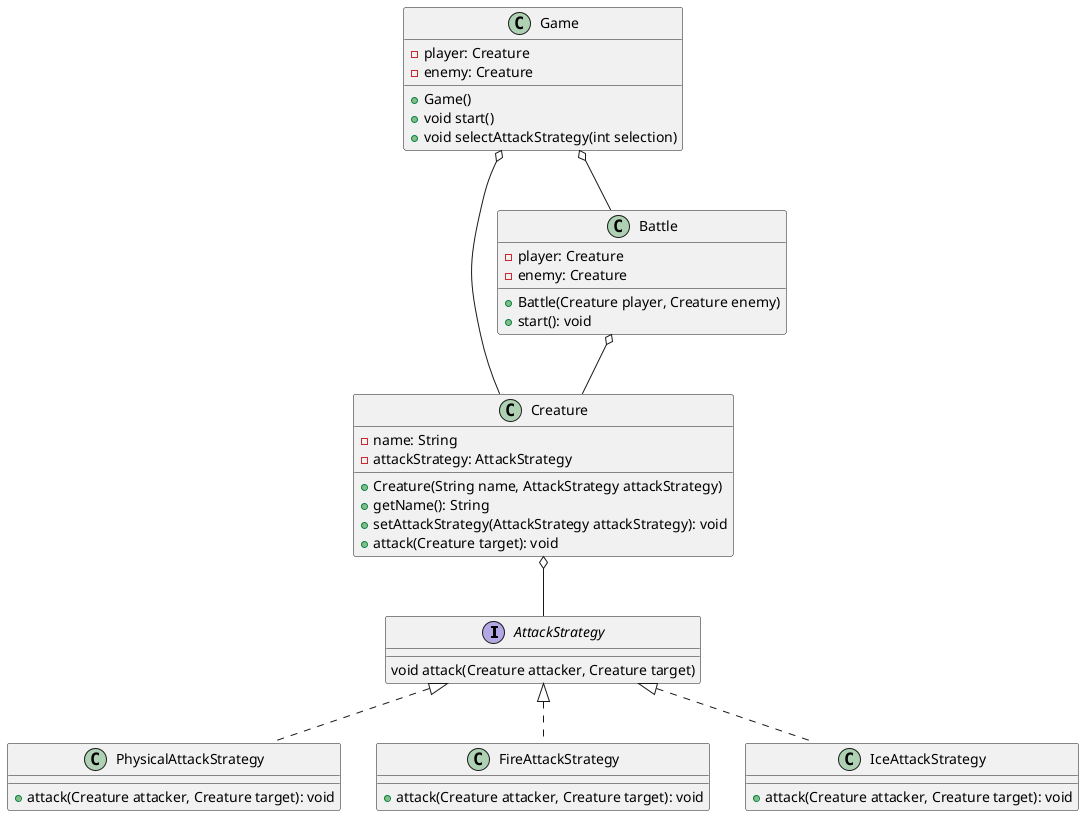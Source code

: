 @startuml Game

interface AttackStrategy {
  void attack(Creature attacker, Creature target)
}

class Creature {
  -name: String
  -attackStrategy: AttackStrategy
  +Creature(String name, AttackStrategy attackStrategy)
  +getName(): String
  +setAttackStrategy(AttackStrategy attackStrategy): void
  +attack(Creature target): void
}

class PhysicalAttackStrategy {
  +attack(Creature attacker, Creature target): void
}

class FireAttackStrategy {
  +attack(Creature attacker, Creature target): void
}

class IceAttackStrategy {
  +attack(Creature attacker, Creature target): void
}

class Battle {
  -player: Creature
  -enemy: Creature
  +Battle(Creature player, Creature enemy)
  +start(): void
}

class Game {
  -player: Creature
  -enemy: Creature
  +Game()
  +void start()
  +void selectAttackStrategy(int selection)
}

class PhysicalAttackStrategy implements AttackStrategy
class FireAttackStrategy implements AttackStrategy
class IceAttackStrategy implements AttackStrategy
Creature o-- AttackStrategy
Game o-- Creature
Game o-- Battle
Battle o-- Creature

@enduml
